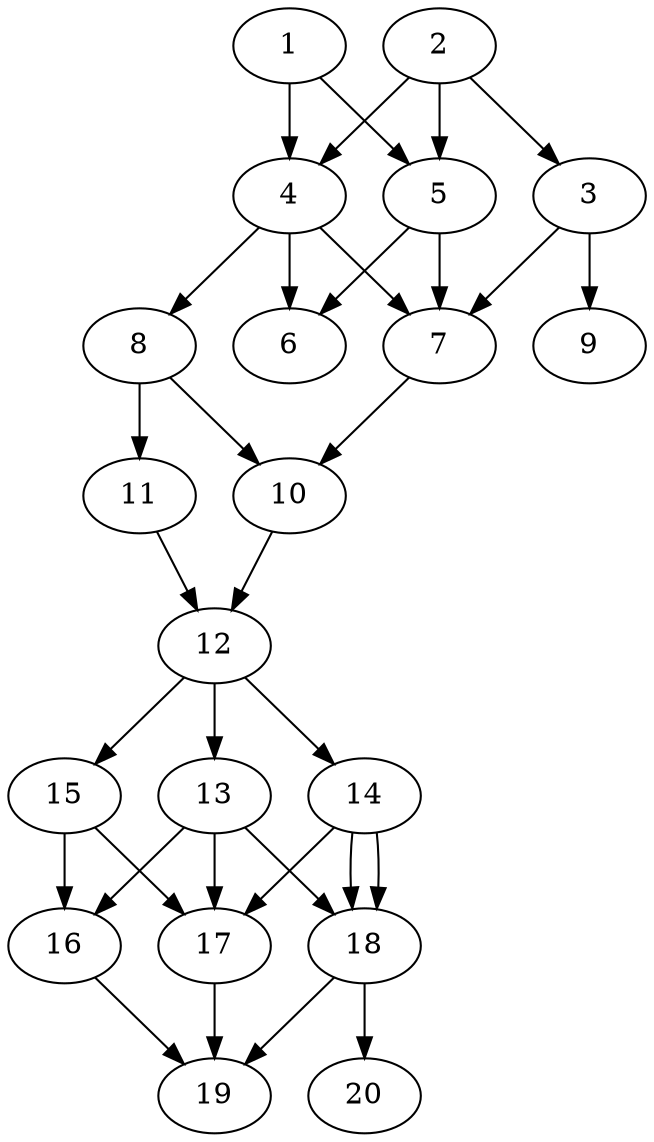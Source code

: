 // DAG automatically generated by daggen at Sat Jul 27 15:36:52 2019
// ./daggen --dot -n 20 --ccr 0.5 --fat 0.4 --regular 0.5 --density 0.8 --mindata 5242880 --maxdata 52428800 
digraph G {
  1 [size="14422016", alpha="0.01", expect_size="7211008"] 
  1 -> 4 [size ="7211008"]
  1 -> 5 [size ="7211008"]
  2 [size="74113024", alpha="0.03", expect_size="37056512"] 
  2 -> 3 [size ="37056512"]
  2 -> 4 [size ="37056512"]
  2 -> 5 [size ="37056512"]
  3 [size="65230848", alpha="0.16", expect_size="32615424"] 
  3 -> 7 [size ="32615424"]
  3 -> 9 [size ="32615424"]
  4 [size="90568704", alpha="0.02", expect_size="45284352"] 
  4 -> 6 [size ="45284352"]
  4 -> 7 [size ="45284352"]
  4 -> 8 [size ="45284352"]
  5 [size="22761472", alpha="0.11", expect_size="11380736"] 
  5 -> 6 [size ="11380736"]
  5 -> 7 [size ="11380736"]
  6 [size="30097408", alpha="0.16", expect_size="15048704"] 
  7 [size="75298816", alpha="0.07", expect_size="37649408"] 
  7 -> 10 [size ="37649408"]
  8 [size="38080512", alpha="0.14", expect_size="19040256"] 
  8 -> 10 [size ="19040256"]
  8 -> 11 [size ="19040256"]
  9 [size="14409728", alpha="0.02", expect_size="7204864"] 
  10 [size="17246208", alpha="0.15", expect_size="8623104"] 
  10 -> 12 [size ="8623104"]
  11 [size="13881344", alpha="0.04", expect_size="6940672"] 
  11 -> 12 [size ="6940672"]
  12 [size="20776960", alpha="0.00", expect_size="10388480"] 
  12 -> 13 [size ="10388480"]
  12 -> 14 [size ="10388480"]
  12 -> 15 [size ="10388480"]
  13 [size="34809856", alpha="0.03", expect_size="17404928"] 
  13 -> 16 [size ="17404928"]
  13 -> 17 [size ="17404928"]
  13 -> 18 [size ="17404928"]
  14 [size="17426432", alpha="0.18", expect_size="8713216"] 
  14 -> 17 [size ="8713216"]
  14 -> 18 [size ="8713216"]
  14 -> 18 [size ="8713216"]
  15 [size="24942592", alpha="0.18", expect_size="12471296"] 
  15 -> 16 [size ="12471296"]
  15 -> 17 [size ="12471296"]
  16 [size="75069440", alpha="0.18", expect_size="37534720"] 
  16 -> 19 [size ="37534720"]
  17 [size="58136576", alpha="0.13", expect_size="29068288"] 
  17 -> 19 [size ="29068288"]
  18 [size="90748928", alpha="0.16", expect_size="45374464"] 
  18 -> 19 [size ="45374464"]
  18 -> 20 [size ="45374464"]
  19 [size="63354880", alpha="0.17", expect_size="31677440"] 
  20 [size="71798784", alpha="0.10", expect_size="35899392"] 
}
